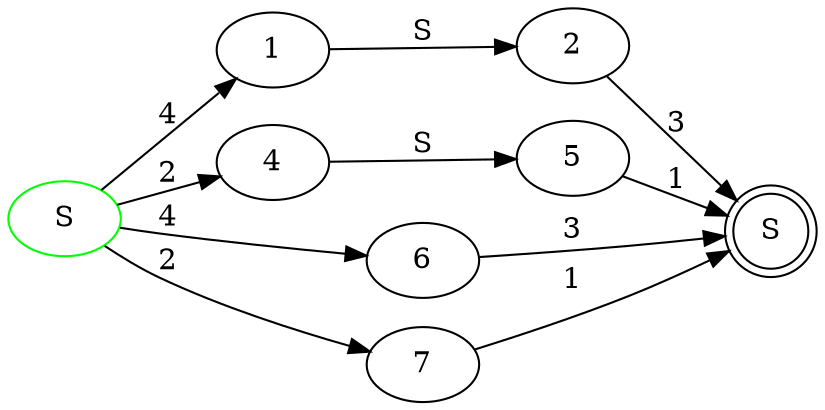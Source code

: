 digraph g
{
rankdir = LR
0[label="S", color="green"]
1
2
3[label="S",shape="doublecircle"]
4
5
6
7

0 -> 1[label = "4"]
1 -> 2[label = "S"]
2 -> 3[label = "3"]
0 -> 4[label = "2"]
4 -> 5[label = "S"]
5 -> 3[label = "1"]
0 -> 6[label = "4"]
6 -> 3[label = "3"]
0 -> 7[label = "2"]
7 -> 3[label = "1"]
}
